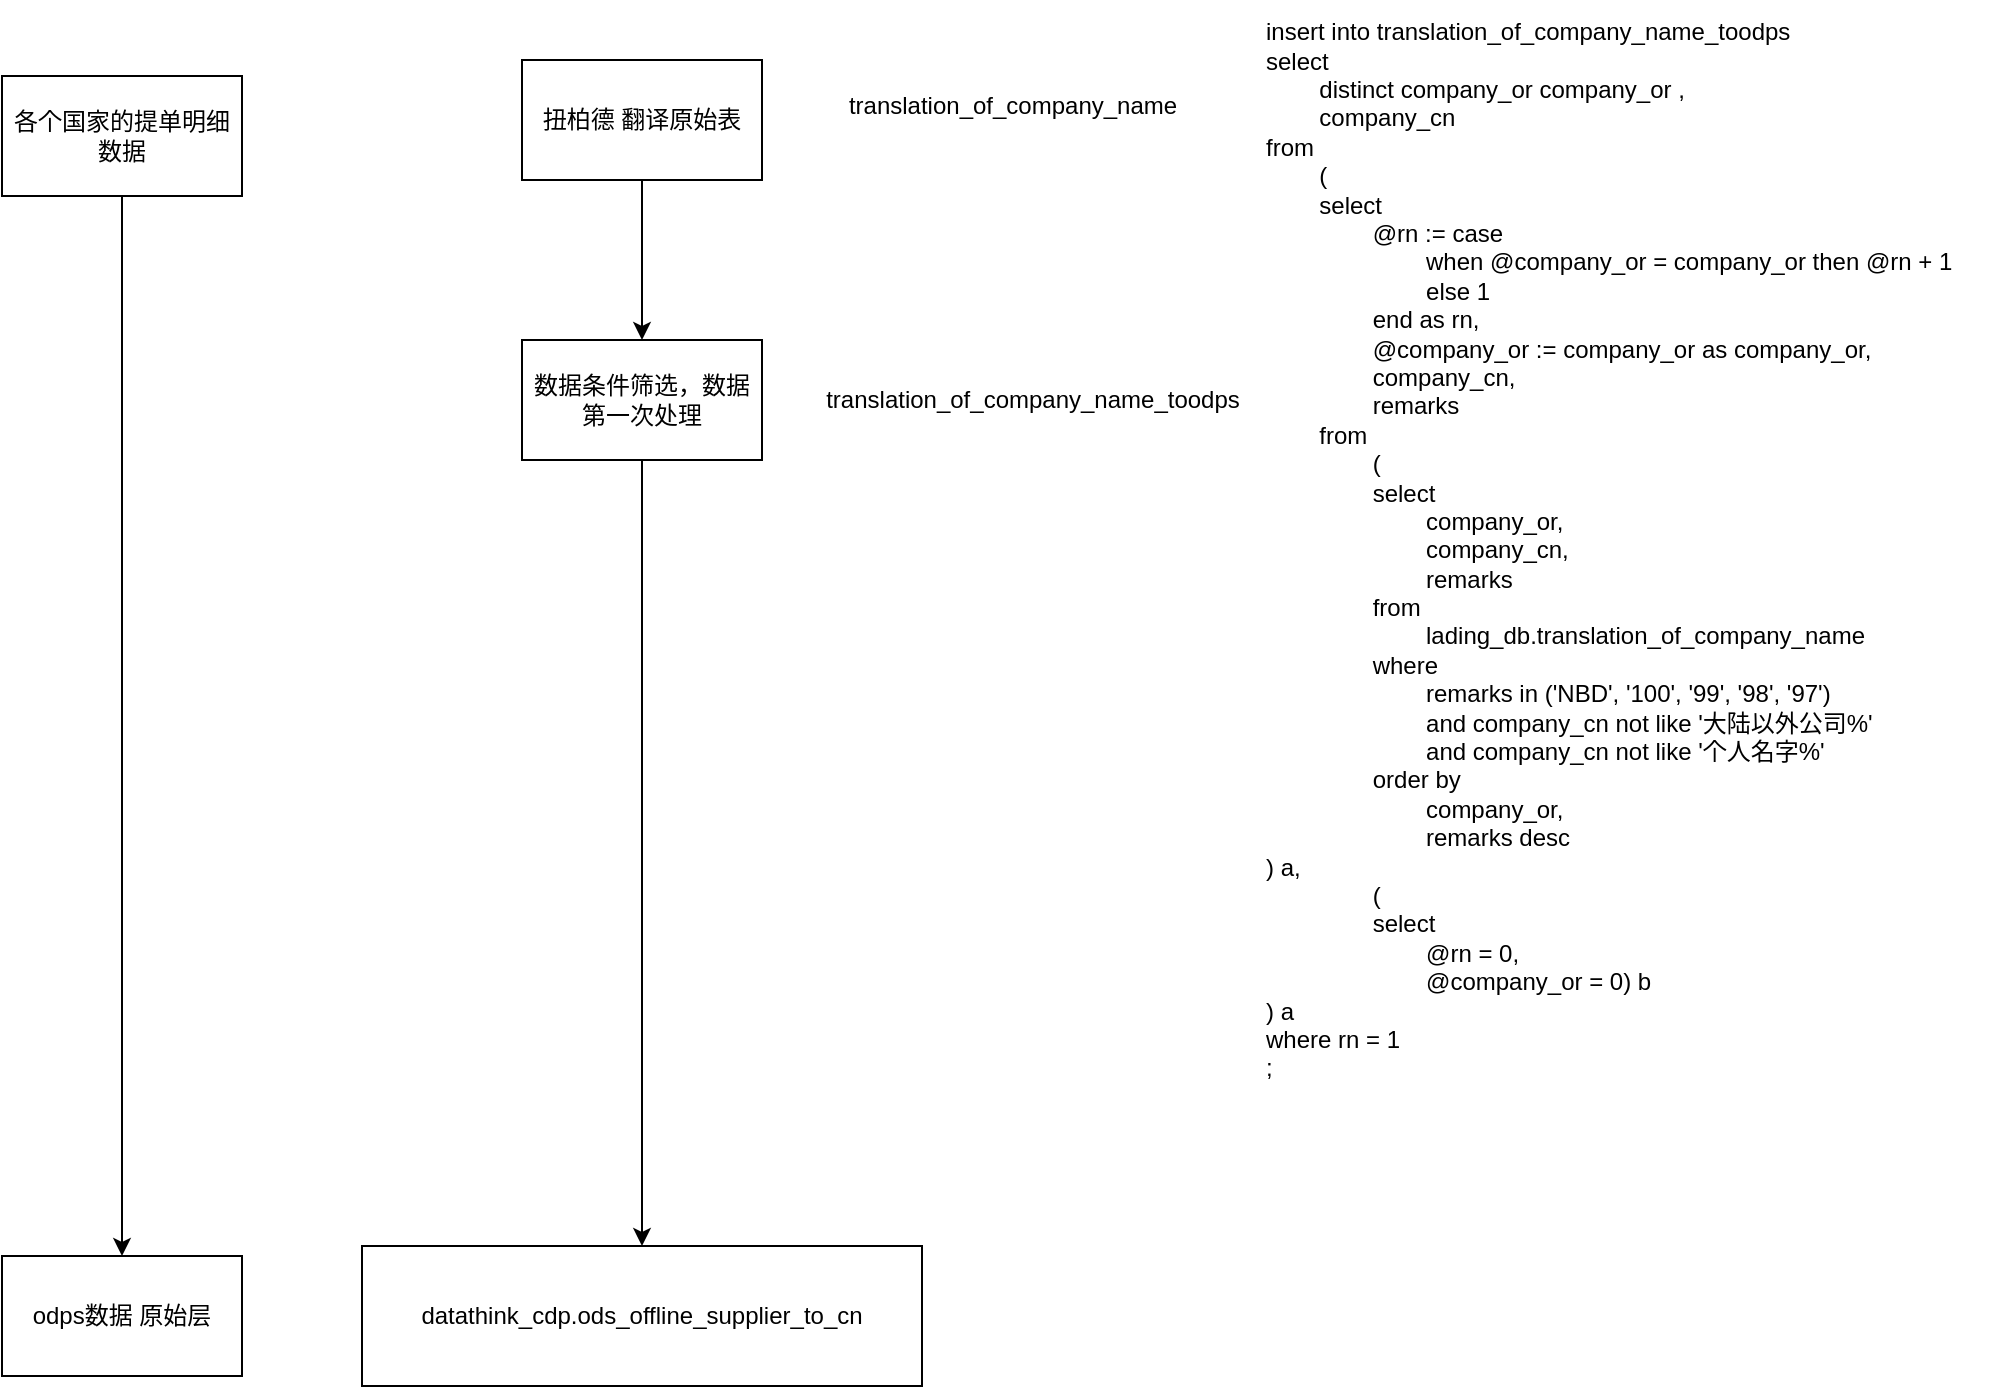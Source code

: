 <mxfile version="22.0.4" type="github">
  <diagram name="第 1 页" id="WbAZsRYz8DcWcOjE6Uo5">
    <mxGraphModel dx="1434" dy="790" grid="1" gridSize="10" guides="1" tooltips="1" connect="1" arrows="1" fold="1" page="1" pageScale="1" pageWidth="827" pageHeight="1169" math="0" shadow="0">
      <root>
        <mxCell id="0" />
        <mxCell id="1" parent="0" />
        <mxCell id="mANbdyolUzGbtgYlcFHz-3" value="" style="edgeStyle=orthogonalEdgeStyle;rounded=0;orthogonalLoop=1;jettySize=auto;html=1;" edge="1" parent="1" source="mANbdyolUzGbtgYlcFHz-1" target="mANbdyolUzGbtgYlcFHz-2">
          <mxGeometry relative="1" as="geometry" />
        </mxCell>
        <mxCell id="mANbdyolUzGbtgYlcFHz-1" value="扭柏德 翻译原始表" style="rounded=0;whiteSpace=wrap;html=1;" vertex="1" parent="1">
          <mxGeometry x="260" y="160" width="120" height="60" as="geometry" />
        </mxCell>
        <mxCell id="mANbdyolUzGbtgYlcFHz-17" style="edgeStyle=orthogonalEdgeStyle;rounded=0;orthogonalLoop=1;jettySize=auto;html=1;" edge="1" parent="1" source="mANbdyolUzGbtgYlcFHz-2" target="mANbdyolUzGbtgYlcFHz-13">
          <mxGeometry relative="1" as="geometry" />
        </mxCell>
        <mxCell id="mANbdyolUzGbtgYlcFHz-2" value="数据条件筛选，数据第一次处理" style="whiteSpace=wrap;html=1;rounded=0;" vertex="1" parent="1">
          <mxGeometry x="260" y="300" width="120" height="60" as="geometry" />
        </mxCell>
        <mxCell id="mANbdyolUzGbtgYlcFHz-6" value="translation_of_company_name_toodps" style="text;html=1;align=center;verticalAlign=middle;resizable=0;points=[];autosize=1;strokeColor=none;fillColor=none;" vertex="1" parent="1">
          <mxGeometry x="400" y="315" width="230" height="30" as="geometry" />
        </mxCell>
        <mxCell id="mANbdyolUzGbtgYlcFHz-7" value="translation_of_company_name" style="text;html=1;align=center;verticalAlign=middle;resizable=0;points=[];autosize=1;strokeColor=none;fillColor=none;" vertex="1" parent="1">
          <mxGeometry x="410" y="168" width="190" height="30" as="geometry" />
        </mxCell>
        <mxCell id="mANbdyolUzGbtgYlcFHz-18" style="edgeStyle=orthogonalEdgeStyle;rounded=0;orthogonalLoop=1;jettySize=auto;html=1;entryX=0.5;entryY=0;entryDx=0;entryDy=0;" edge="1" parent="1" source="mANbdyolUzGbtgYlcFHz-8" target="mANbdyolUzGbtgYlcFHz-16">
          <mxGeometry relative="1" as="geometry" />
        </mxCell>
        <mxCell id="mANbdyolUzGbtgYlcFHz-8" value="各个国家的提单明细数据" style="whiteSpace=wrap;html=1;rounded=0;" vertex="1" parent="1">
          <mxGeometry y="168" width="120" height="60" as="geometry" />
        </mxCell>
        <mxCell id="mANbdyolUzGbtgYlcFHz-12" value="insert&amp;nbsp;into&amp;nbsp;translation_of_company_name_toodps&amp;nbsp;&lt;br&gt;select&lt;br&gt;&amp;nbsp;&amp;nbsp;&amp;nbsp;&amp;nbsp;&amp;nbsp;&amp;nbsp;&amp;nbsp;&amp;nbsp;distinct&amp;nbsp;company_or&amp;nbsp;company_or&amp;nbsp;,&lt;br&gt;&amp;nbsp;&amp;nbsp;&amp;nbsp;&amp;nbsp;&amp;nbsp;&amp;nbsp;&amp;nbsp;&amp;nbsp;company_cn&lt;br&gt;from&lt;br&gt;&amp;nbsp;&amp;nbsp;&amp;nbsp;&amp;nbsp;&amp;nbsp;&amp;nbsp;&amp;nbsp;&amp;nbsp;(&lt;br&gt;&amp;nbsp;&amp;nbsp;&amp;nbsp;&amp;nbsp;&amp;nbsp;&amp;nbsp;&amp;nbsp;&amp;nbsp;select&lt;br&gt;&amp;nbsp;&amp;nbsp;&amp;nbsp;&amp;nbsp;&amp;nbsp;&amp;nbsp;&amp;nbsp;&amp;nbsp;&amp;nbsp;&amp;nbsp;&amp;nbsp;&amp;nbsp;&amp;nbsp;&amp;nbsp;&amp;nbsp;&amp;nbsp;@rn&amp;nbsp;:=&amp;nbsp;case&lt;br&gt;&amp;nbsp;&amp;nbsp;&amp;nbsp;&amp;nbsp;&amp;nbsp;&amp;nbsp;&amp;nbsp;&amp;nbsp;&amp;nbsp;&amp;nbsp;&amp;nbsp;&amp;nbsp;&amp;nbsp;&amp;nbsp;&amp;nbsp;&amp;nbsp;&amp;nbsp;&amp;nbsp;&amp;nbsp;&amp;nbsp;&amp;nbsp;&amp;nbsp;&amp;nbsp;&amp;nbsp;when&amp;nbsp;@company_or&amp;nbsp;=&amp;nbsp;company_or&amp;nbsp;then&amp;nbsp;@rn&amp;nbsp;+&amp;nbsp;1&lt;br&gt;&amp;nbsp;&amp;nbsp;&amp;nbsp;&amp;nbsp;&amp;nbsp;&amp;nbsp;&amp;nbsp;&amp;nbsp;&amp;nbsp;&amp;nbsp;&amp;nbsp;&amp;nbsp;&amp;nbsp;&amp;nbsp;&amp;nbsp;&amp;nbsp;&amp;nbsp;&amp;nbsp;&amp;nbsp;&amp;nbsp;&amp;nbsp;&amp;nbsp;&amp;nbsp;&amp;nbsp;else&amp;nbsp;1&lt;br&gt;&amp;nbsp;&amp;nbsp;&amp;nbsp;&amp;nbsp;&amp;nbsp;&amp;nbsp;&amp;nbsp;&amp;nbsp;&amp;nbsp;&amp;nbsp;&amp;nbsp;&amp;nbsp;&amp;nbsp;&amp;nbsp;&amp;nbsp;&amp;nbsp;end&amp;nbsp;as&amp;nbsp;rn,&lt;br&gt;&amp;nbsp;&amp;nbsp;&amp;nbsp;&amp;nbsp;&amp;nbsp;&amp;nbsp;&amp;nbsp;&amp;nbsp;&amp;nbsp;&amp;nbsp;&amp;nbsp;&amp;nbsp;&amp;nbsp;&amp;nbsp;&amp;nbsp;&amp;nbsp;@company_or&amp;nbsp;:=&amp;nbsp;company_or&amp;nbsp;as&amp;nbsp;company_or,&lt;br&gt;&amp;nbsp;&amp;nbsp;&amp;nbsp;&amp;nbsp;&amp;nbsp;&amp;nbsp;&amp;nbsp;&amp;nbsp;&amp;nbsp;&amp;nbsp;&amp;nbsp;&amp;nbsp;&amp;nbsp;&amp;nbsp;&amp;nbsp;&amp;nbsp;company_cn,&lt;br&gt;&amp;nbsp;&amp;nbsp;&amp;nbsp;&amp;nbsp;&amp;nbsp;&amp;nbsp;&amp;nbsp;&amp;nbsp;&amp;nbsp;&amp;nbsp;&amp;nbsp;&amp;nbsp;&amp;nbsp;&amp;nbsp;&amp;nbsp;&amp;nbsp;remarks&lt;br&gt;&amp;nbsp;&amp;nbsp;&amp;nbsp;&amp;nbsp;&amp;nbsp;&amp;nbsp;&amp;nbsp;&amp;nbsp;from&lt;br&gt;&amp;nbsp;&amp;nbsp;&amp;nbsp;&amp;nbsp;&amp;nbsp;&amp;nbsp;&amp;nbsp;&amp;nbsp;&amp;nbsp;&amp;nbsp;&amp;nbsp;&amp;nbsp;&amp;nbsp;&amp;nbsp;&amp;nbsp;&amp;nbsp;(&lt;br&gt;&amp;nbsp;&amp;nbsp;&amp;nbsp;&amp;nbsp;&amp;nbsp;&amp;nbsp;&amp;nbsp;&amp;nbsp;&amp;nbsp;&amp;nbsp;&amp;nbsp;&amp;nbsp;&amp;nbsp;&amp;nbsp;&amp;nbsp;&amp;nbsp;select&lt;br&gt;&amp;nbsp;&amp;nbsp;&amp;nbsp;&amp;nbsp;&amp;nbsp;&amp;nbsp;&amp;nbsp;&amp;nbsp;&amp;nbsp;&amp;nbsp;&amp;nbsp;&amp;nbsp;&amp;nbsp;&amp;nbsp;&amp;nbsp;&amp;nbsp;&amp;nbsp;&amp;nbsp;&amp;nbsp;&amp;nbsp;&amp;nbsp;&amp;nbsp;&amp;nbsp;&amp;nbsp;company_or,&lt;br&gt;&amp;nbsp;&amp;nbsp;&amp;nbsp;&amp;nbsp;&amp;nbsp;&amp;nbsp;&amp;nbsp;&amp;nbsp;&amp;nbsp;&amp;nbsp;&amp;nbsp;&amp;nbsp;&amp;nbsp;&amp;nbsp;&amp;nbsp;&amp;nbsp;&amp;nbsp;&amp;nbsp;&amp;nbsp;&amp;nbsp;&amp;nbsp;&amp;nbsp;&amp;nbsp;&amp;nbsp;company_cn,&lt;br&gt;&amp;nbsp;&amp;nbsp;&amp;nbsp;&amp;nbsp;&amp;nbsp;&amp;nbsp;&amp;nbsp;&amp;nbsp;&amp;nbsp;&amp;nbsp;&amp;nbsp;&amp;nbsp;&amp;nbsp;&amp;nbsp;&amp;nbsp;&amp;nbsp;&amp;nbsp;&amp;nbsp;&amp;nbsp;&amp;nbsp;&amp;nbsp;&amp;nbsp;&amp;nbsp;&amp;nbsp;remarks&lt;br&gt;&amp;nbsp;&amp;nbsp;&amp;nbsp;&amp;nbsp;&amp;nbsp;&amp;nbsp;&amp;nbsp;&amp;nbsp;&amp;nbsp;&amp;nbsp;&amp;nbsp;&amp;nbsp;&amp;nbsp;&amp;nbsp;&amp;nbsp;&amp;nbsp;from&lt;br&gt;&amp;nbsp;&amp;nbsp;&amp;nbsp;&amp;nbsp;&amp;nbsp;&amp;nbsp;&amp;nbsp;&amp;nbsp;&amp;nbsp;&amp;nbsp;&amp;nbsp;&amp;nbsp;&amp;nbsp;&amp;nbsp;&amp;nbsp;&amp;nbsp;&amp;nbsp;&amp;nbsp;&amp;nbsp;&amp;nbsp;&amp;nbsp;&amp;nbsp;&amp;nbsp;&amp;nbsp;lading_db.translation_of_company_name&lt;br&gt;&amp;nbsp;&amp;nbsp;&amp;nbsp;&amp;nbsp;&amp;nbsp;&amp;nbsp;&amp;nbsp;&amp;nbsp;&amp;nbsp;&amp;nbsp;&amp;nbsp;&amp;nbsp;&amp;nbsp;&amp;nbsp;&amp;nbsp;&amp;nbsp;where&lt;br&gt;&amp;nbsp;&amp;nbsp;&amp;nbsp;&amp;nbsp;&amp;nbsp;&amp;nbsp;&amp;nbsp;&amp;nbsp;&amp;nbsp;&amp;nbsp;&amp;nbsp;&amp;nbsp;&amp;nbsp;&amp;nbsp;&amp;nbsp;&amp;nbsp;&amp;nbsp;&amp;nbsp;&amp;nbsp;&amp;nbsp;&amp;nbsp;&amp;nbsp;&amp;nbsp;&amp;nbsp;remarks&amp;nbsp;in&amp;nbsp;(&#39;NBD&#39;,&amp;nbsp;&#39;100&#39;,&amp;nbsp;&#39;99&#39;,&amp;nbsp;&#39;98&#39;,&amp;nbsp;&#39;97&#39;)&lt;br&gt;&amp;nbsp;&amp;nbsp;&amp;nbsp;&amp;nbsp;&amp;nbsp;&amp;nbsp;&amp;nbsp;&amp;nbsp;&amp;nbsp;&amp;nbsp;&amp;nbsp;&amp;nbsp;&amp;nbsp;&amp;nbsp;&amp;nbsp;&amp;nbsp;&amp;nbsp;&amp;nbsp;&amp;nbsp;&amp;nbsp;&amp;nbsp;&amp;nbsp;&amp;nbsp;&amp;nbsp;and&amp;nbsp;company_cn&amp;nbsp;not&amp;nbsp;like&amp;nbsp;&#39;大陆以外公司%&#39;&lt;br&gt;&amp;nbsp;&amp;nbsp;&amp;nbsp;&amp;nbsp;&amp;nbsp;&amp;nbsp;&amp;nbsp;&amp;nbsp;&amp;nbsp;&amp;nbsp;&amp;nbsp;&amp;nbsp;&amp;nbsp;&amp;nbsp;&amp;nbsp;&amp;nbsp;&amp;nbsp;&amp;nbsp;&amp;nbsp;&amp;nbsp;&amp;nbsp;&amp;nbsp;&amp;nbsp;&amp;nbsp;and&amp;nbsp;company_cn&amp;nbsp;not&amp;nbsp;like&amp;nbsp;&#39;个人名字%&#39;&lt;br&gt;&amp;nbsp;&amp;nbsp;&amp;nbsp;&amp;nbsp;&amp;nbsp;&amp;nbsp;&amp;nbsp;&amp;nbsp;&amp;nbsp;&amp;nbsp;&amp;nbsp;&amp;nbsp;&amp;nbsp;&amp;nbsp;&amp;nbsp;&amp;nbsp;order&amp;nbsp;by&lt;br&gt;&amp;nbsp;&amp;nbsp;&amp;nbsp;&amp;nbsp;&amp;nbsp;&amp;nbsp;&amp;nbsp;&amp;nbsp;&amp;nbsp;&amp;nbsp;&amp;nbsp;&amp;nbsp;&amp;nbsp;&amp;nbsp;&amp;nbsp;&amp;nbsp;&amp;nbsp;&amp;nbsp;&amp;nbsp;&amp;nbsp;&amp;nbsp;&amp;nbsp;&amp;nbsp;&amp;nbsp;company_or,&lt;br&gt;&amp;nbsp;&amp;nbsp;&amp;nbsp;&amp;nbsp;&amp;nbsp;&amp;nbsp;&amp;nbsp;&amp;nbsp;&amp;nbsp;&amp;nbsp;&amp;nbsp;&amp;nbsp;&amp;nbsp;&amp;nbsp;&amp;nbsp;&amp;nbsp;&amp;nbsp;&amp;nbsp;&amp;nbsp;&amp;nbsp;&amp;nbsp;&amp;nbsp;&amp;nbsp;&amp;nbsp;remarks&amp;nbsp;desc&amp;nbsp;&lt;br&gt;)&amp;nbsp;a,&lt;br&gt;&amp;nbsp;&amp;nbsp;&amp;nbsp;&amp;nbsp;&amp;nbsp;&amp;nbsp;&amp;nbsp;&amp;nbsp;&amp;nbsp;&amp;nbsp;&amp;nbsp;&amp;nbsp;&amp;nbsp;&amp;nbsp;&amp;nbsp;&amp;nbsp;(&lt;br&gt;&amp;nbsp;&amp;nbsp;&amp;nbsp;&amp;nbsp;&amp;nbsp;&amp;nbsp;&amp;nbsp;&amp;nbsp;&amp;nbsp;&amp;nbsp;&amp;nbsp;&amp;nbsp;&amp;nbsp;&amp;nbsp;&amp;nbsp;&amp;nbsp;select&lt;br&gt;&amp;nbsp;&amp;nbsp;&amp;nbsp;&amp;nbsp;&amp;nbsp;&amp;nbsp;&amp;nbsp;&amp;nbsp;&amp;nbsp;&amp;nbsp;&amp;nbsp;&amp;nbsp;&amp;nbsp;&amp;nbsp;&amp;nbsp;&amp;nbsp;&amp;nbsp;&amp;nbsp;&amp;nbsp;&amp;nbsp;&amp;nbsp;&amp;nbsp;&amp;nbsp;&amp;nbsp;@rn&amp;nbsp;=&amp;nbsp;0,&lt;br&gt;&amp;nbsp;&amp;nbsp;&amp;nbsp;&amp;nbsp;&amp;nbsp;&amp;nbsp;&amp;nbsp;&amp;nbsp;&amp;nbsp;&amp;nbsp;&amp;nbsp;&amp;nbsp;&amp;nbsp;&amp;nbsp;&amp;nbsp;&amp;nbsp;&amp;nbsp;&amp;nbsp;&amp;nbsp;&amp;nbsp;&amp;nbsp;&amp;nbsp;&amp;nbsp;&amp;nbsp;@company_or&amp;nbsp;=&amp;nbsp;0)&amp;nbsp;b&lt;br&gt;)&amp;nbsp;a&lt;br&gt;where&amp;nbsp;rn&amp;nbsp;=&amp;nbsp;1&lt;br&gt;;" style="text;html=1;align=left;verticalAlign=middle;resizable=0;points=[];autosize=1;strokeColor=none;fillColor=none;" vertex="1" parent="1">
          <mxGeometry x="630" y="130" width="370" height="550" as="geometry" />
        </mxCell>
        <mxCell id="mANbdyolUzGbtgYlcFHz-13" value="datathink_cdp.ods_offline_supplier_to_cn" style="rounded=0;whiteSpace=wrap;html=1;" vertex="1" parent="1">
          <mxGeometry x="180" y="753" width="280" height="70" as="geometry" />
        </mxCell>
        <mxCell id="mANbdyolUzGbtgYlcFHz-16" value="odps数据 原始层" style="rounded=0;whiteSpace=wrap;html=1;" vertex="1" parent="1">
          <mxGeometry y="758" width="120" height="60" as="geometry" />
        </mxCell>
      </root>
    </mxGraphModel>
  </diagram>
</mxfile>
